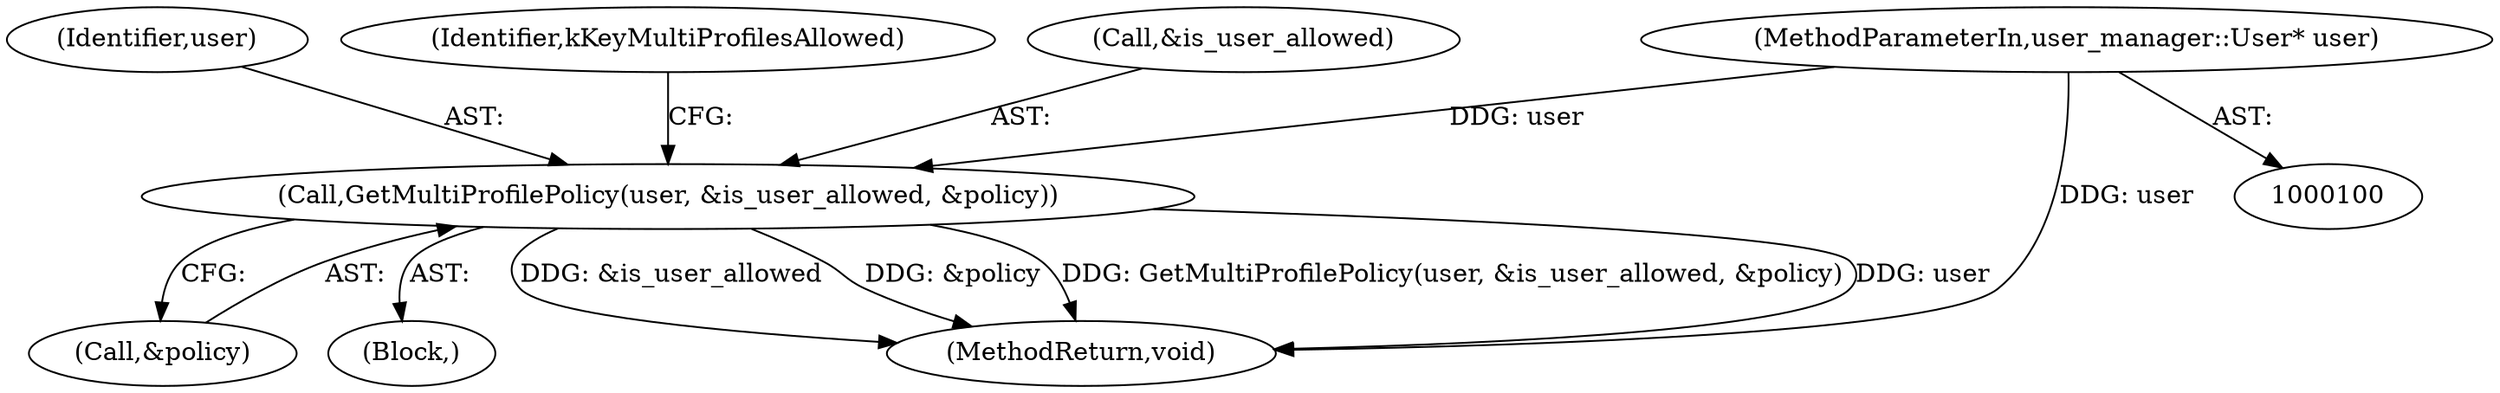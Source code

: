 digraph "1_Chrome_c66b1fc49870c514b1c1e8b53498153176d7ec2b_1@pointer" {
"1000115" [label="(Call,GetMultiProfilePolicy(user, &is_user_allowed, &policy))"];
"1000101" [label="(MethodParameterIn,user_manager::User* user)"];
"1000119" [label="(Call,&policy)"];
"1000101" [label="(MethodParameterIn,user_manager::User* user)"];
"1000115" [label="(Call,GetMultiProfilePolicy(user, &is_user_allowed, &policy))"];
"1000116" [label="(Identifier,user)"];
"1000122" [label="(Identifier,kKeyMultiProfilesAllowed)"];
"1000117" [label="(Call,&is_user_allowed)"];
"1000104" [label="(Block,)"];
"1000129" [label="(MethodReturn,void)"];
"1000115" -> "1000104"  [label="AST: "];
"1000115" -> "1000119"  [label="CFG: "];
"1000116" -> "1000115"  [label="AST: "];
"1000117" -> "1000115"  [label="AST: "];
"1000119" -> "1000115"  [label="AST: "];
"1000122" -> "1000115"  [label="CFG: "];
"1000115" -> "1000129"  [label="DDG: &is_user_allowed"];
"1000115" -> "1000129"  [label="DDG: &policy"];
"1000115" -> "1000129"  [label="DDG: GetMultiProfilePolicy(user, &is_user_allowed, &policy)"];
"1000115" -> "1000129"  [label="DDG: user"];
"1000101" -> "1000115"  [label="DDG: user"];
"1000101" -> "1000100"  [label="AST: "];
"1000101" -> "1000129"  [label="DDG: user"];
}
